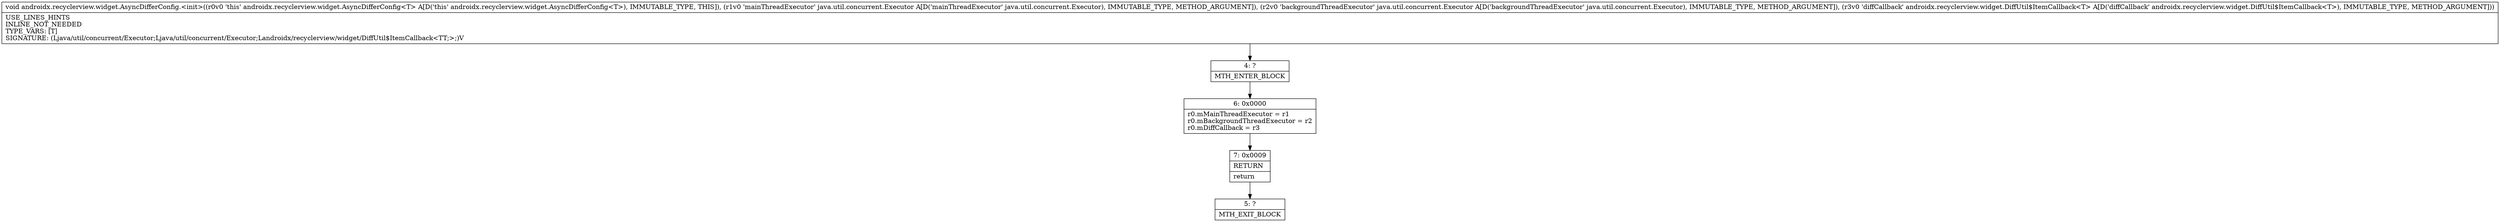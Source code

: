 digraph "CFG forandroidx.recyclerview.widget.AsyncDifferConfig.\<init\>(Ljava\/util\/concurrent\/Executor;Ljava\/util\/concurrent\/Executor;Landroidx\/recyclerview\/widget\/DiffUtil$ItemCallback;)V" {
Node_4 [shape=record,label="{4\:\ ?|MTH_ENTER_BLOCK\l}"];
Node_6 [shape=record,label="{6\:\ 0x0000|r0.mMainThreadExecutor = r1\lr0.mBackgroundThreadExecutor = r2\lr0.mDiffCallback = r3\l}"];
Node_7 [shape=record,label="{7\:\ 0x0009|RETURN\l|return\l}"];
Node_5 [shape=record,label="{5\:\ ?|MTH_EXIT_BLOCK\l}"];
MethodNode[shape=record,label="{void androidx.recyclerview.widget.AsyncDifferConfig.\<init\>((r0v0 'this' androidx.recyclerview.widget.AsyncDifferConfig\<T\> A[D('this' androidx.recyclerview.widget.AsyncDifferConfig\<T\>), IMMUTABLE_TYPE, THIS]), (r1v0 'mainThreadExecutor' java.util.concurrent.Executor A[D('mainThreadExecutor' java.util.concurrent.Executor), IMMUTABLE_TYPE, METHOD_ARGUMENT]), (r2v0 'backgroundThreadExecutor' java.util.concurrent.Executor A[D('backgroundThreadExecutor' java.util.concurrent.Executor), IMMUTABLE_TYPE, METHOD_ARGUMENT]), (r3v0 'diffCallback' androidx.recyclerview.widget.DiffUtil$ItemCallback\<T\> A[D('diffCallback' androidx.recyclerview.widget.DiffUtil$ItemCallback\<T\>), IMMUTABLE_TYPE, METHOD_ARGUMENT]))  | USE_LINES_HINTS\lINLINE_NOT_NEEDED\lTYPE_VARS: [T]\lSIGNATURE: (Ljava\/util\/concurrent\/Executor;Ljava\/util\/concurrent\/Executor;Landroidx\/recyclerview\/widget\/DiffUtil$ItemCallback\<TT;\>;)V\l}"];
MethodNode -> Node_4;Node_4 -> Node_6;
Node_6 -> Node_7;
Node_7 -> Node_5;
}

